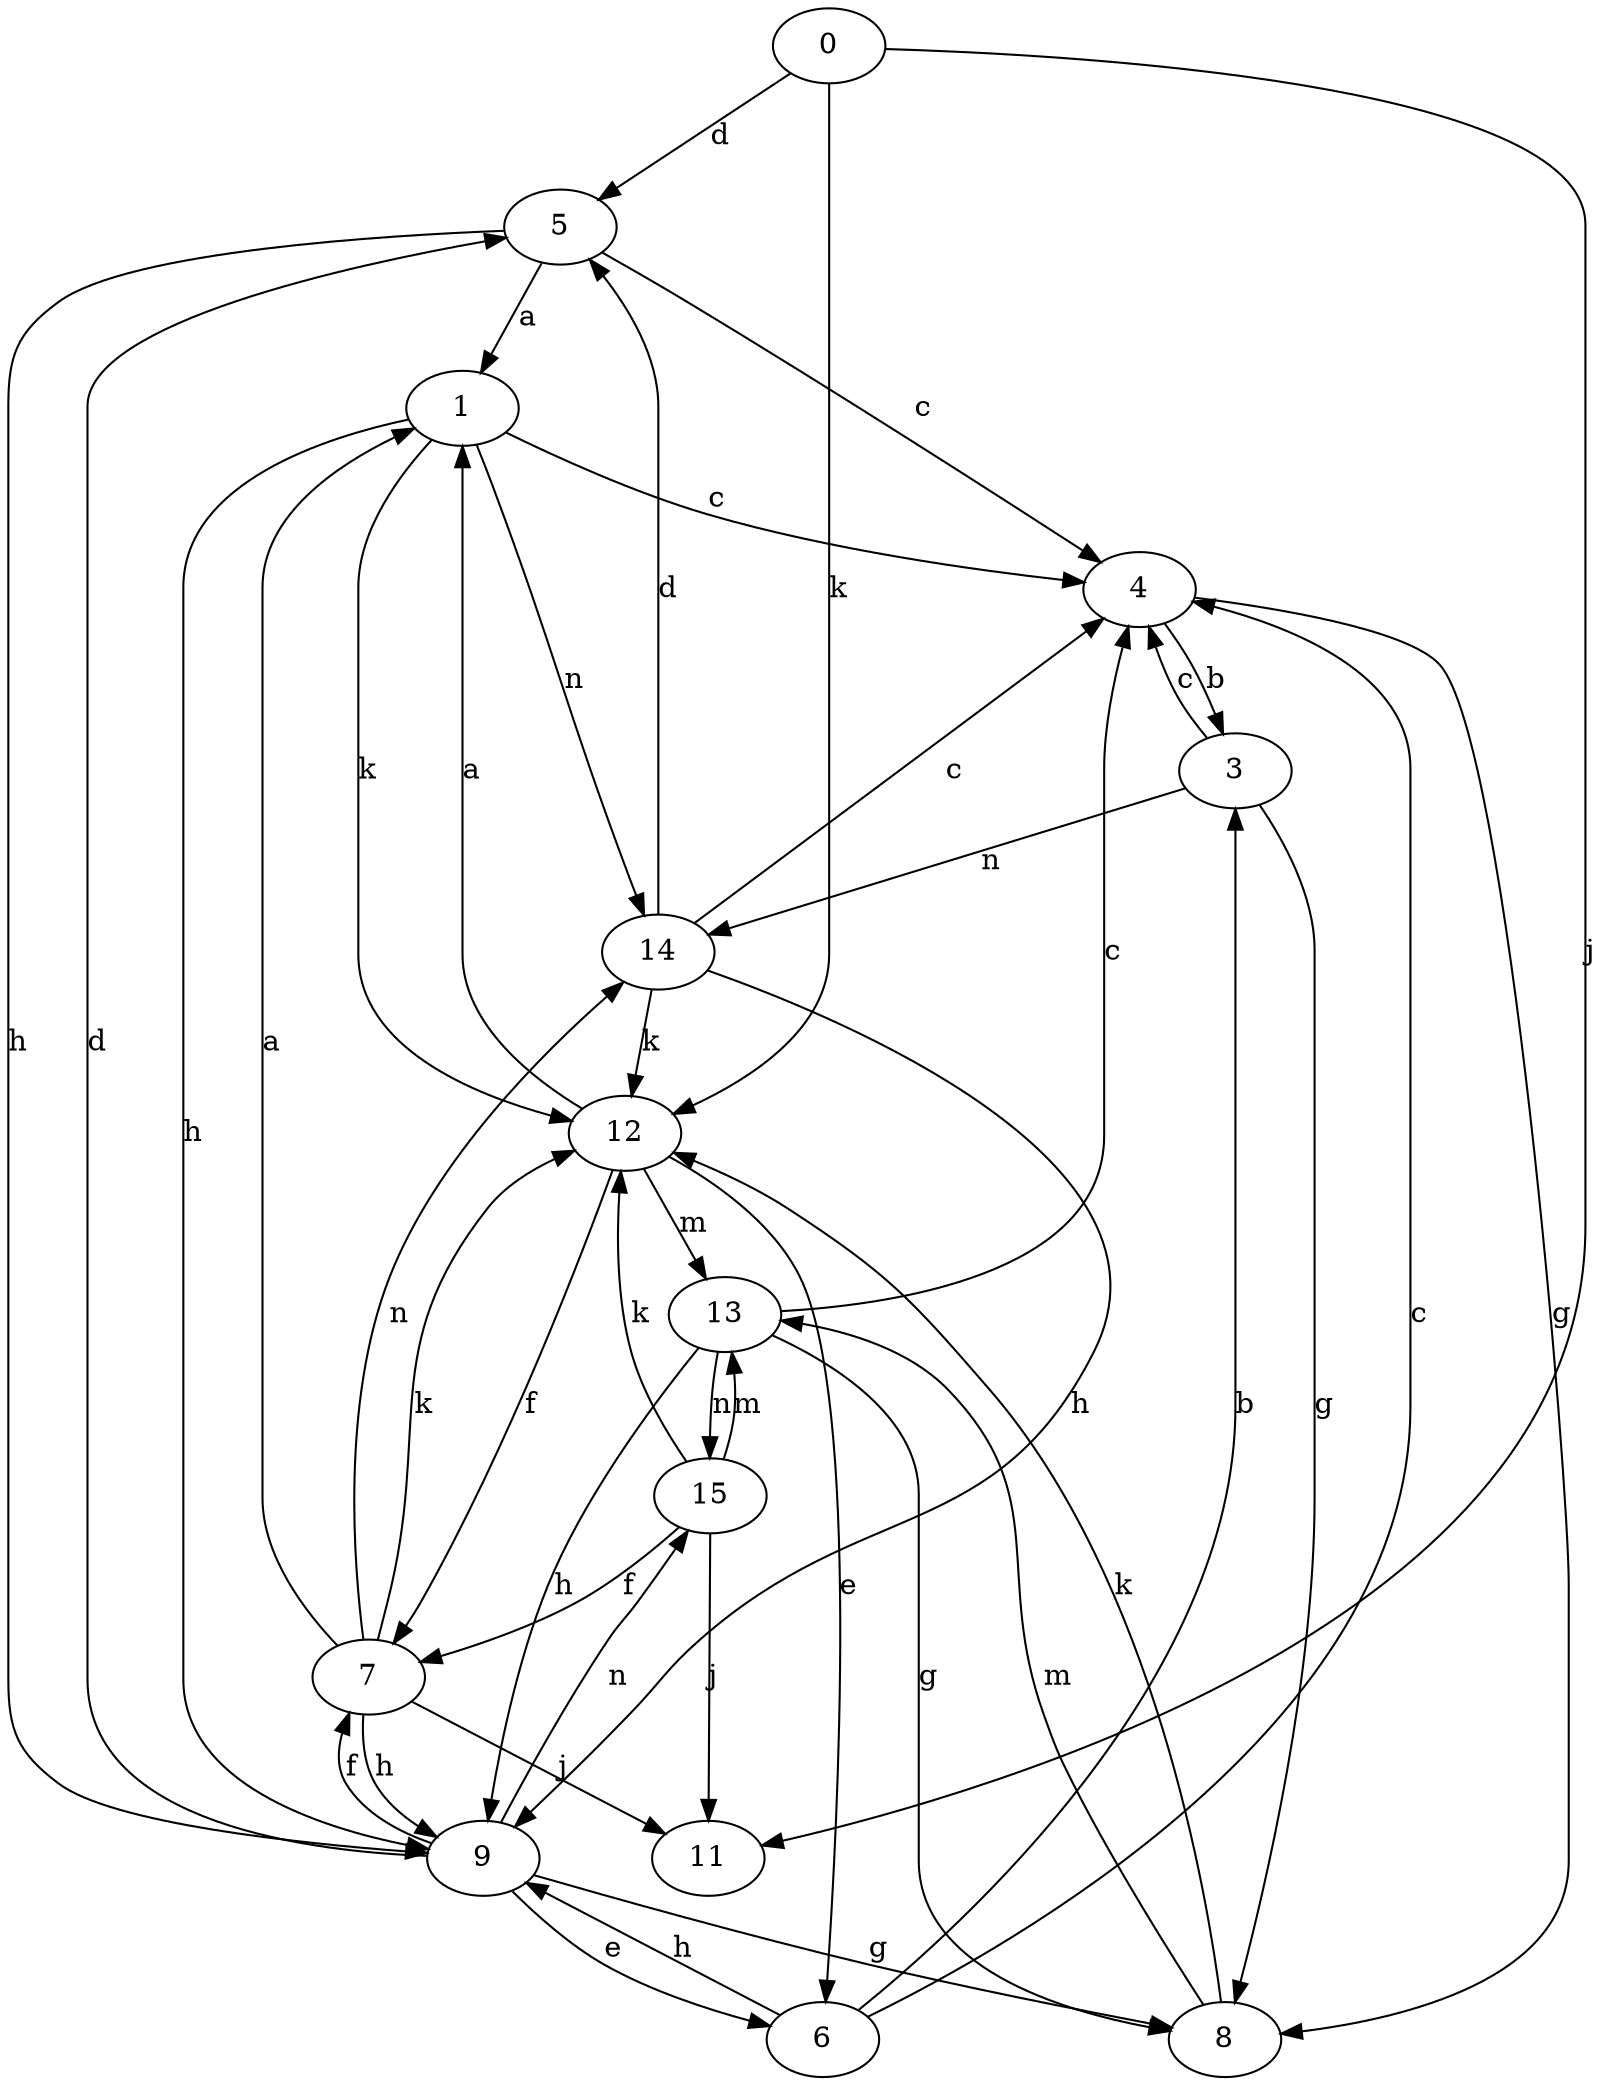 strict digraph  {
0;
1;
3;
4;
5;
6;
7;
8;
9;
11;
12;
13;
14;
15;
0 -> 5  [label=d];
0 -> 11  [label=j];
0 -> 12  [label=k];
1 -> 4  [label=c];
1 -> 9  [label=h];
1 -> 12  [label=k];
1 -> 14  [label=n];
3 -> 4  [label=c];
3 -> 8  [label=g];
3 -> 14  [label=n];
4 -> 3  [label=b];
4 -> 8  [label=g];
5 -> 1  [label=a];
5 -> 4  [label=c];
5 -> 9  [label=h];
6 -> 3  [label=b];
6 -> 4  [label=c];
6 -> 9  [label=h];
7 -> 1  [label=a];
7 -> 9  [label=h];
7 -> 11  [label=j];
7 -> 12  [label=k];
7 -> 14  [label=n];
8 -> 12  [label=k];
8 -> 13  [label=m];
9 -> 5  [label=d];
9 -> 6  [label=e];
9 -> 7  [label=f];
9 -> 8  [label=g];
9 -> 15  [label=n];
12 -> 1  [label=a];
12 -> 6  [label=e];
12 -> 7  [label=f];
12 -> 13  [label=m];
13 -> 4  [label=c];
13 -> 8  [label=g];
13 -> 9  [label=h];
13 -> 15  [label=n];
14 -> 4  [label=c];
14 -> 5  [label=d];
14 -> 9  [label=h];
14 -> 12  [label=k];
15 -> 7  [label=f];
15 -> 11  [label=j];
15 -> 12  [label=k];
15 -> 13  [label=m];
}
